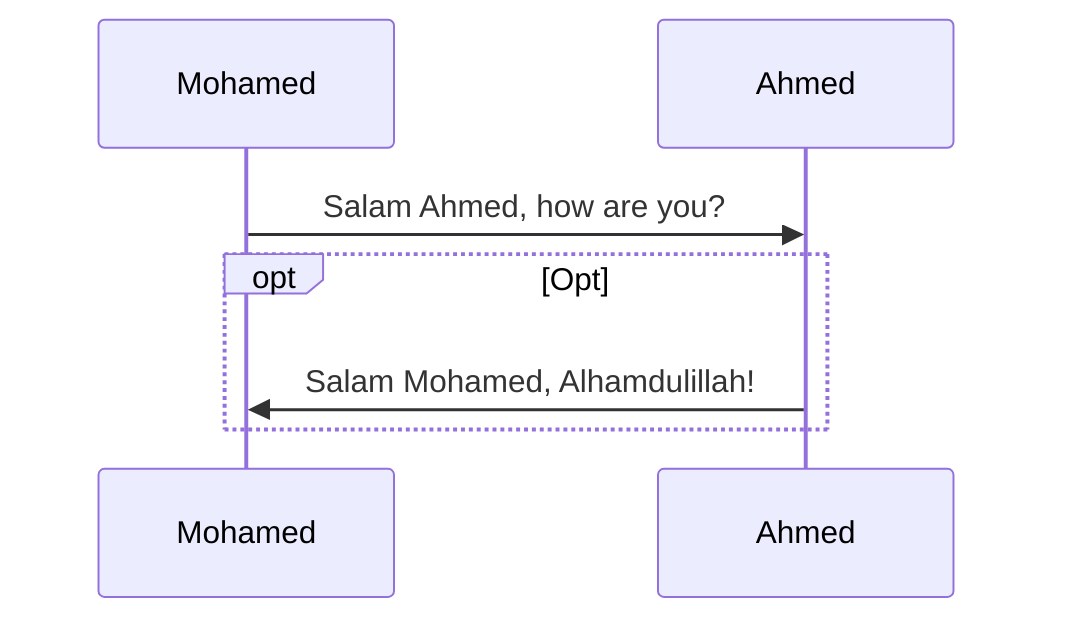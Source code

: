 sequenceDiagram
    participant Mohamed as Mohamed
    participant Ahmed as Ahmed
    Mohamed->>Ahmed: Salam Ahmed, how are you?
    opt Opt
        Ahmed->>Mohamed: Salam Mohamed, Alhamdulillah!
    end